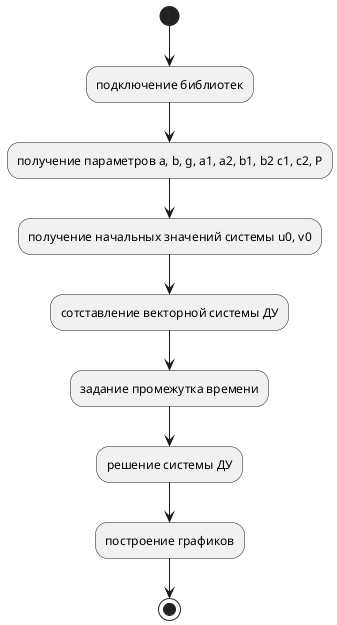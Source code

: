 @startuml

(*)-down->"подключение библиотек"
-down-> "получение параметров a, b, g, a1, a2, b1, b2 c1, c2, P"
-down-> "получение начальных значений системы u0, v0"
-down-> "сотставление векторной системы ДУ"
-down-> "задание промежутка времени"
-down-> "решение системы ДУ"
-down-> "построение графиков"
-down->(*)

@enduml
